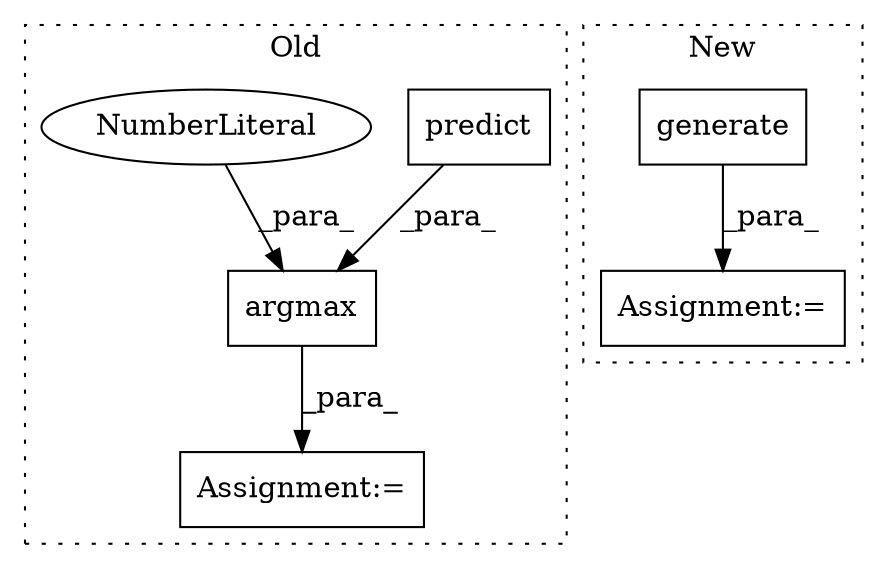 digraph G {
subgraph cluster0 {
1 [label="predict" a="32" s="4958,4977" l="8,1" shape="box"];
4 [label="argmax" a="32" s="4947,4980" l="7,1" shape="box"];
5 [label="NumberLiteral" a="34" s="4979" l="1" shape="ellipse"];
6 [label="Assignment:=" a="7" s="4940" l="1" shape="box"];
label = "Old";
style="dotted";
}
subgraph cluster1 {
2 [label="generate" a="32" s="5661,5676" l="9,1" shape="box"];
3 [label="Assignment:=" a="7" s="5650" l="1" shape="box"];
label = "New";
style="dotted";
}
1 -> 4 [label="_para_"];
2 -> 3 [label="_para_"];
4 -> 6 [label="_para_"];
5 -> 4 [label="_para_"];
}